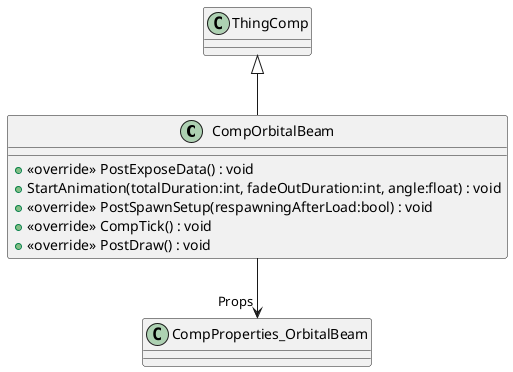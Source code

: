 @startuml
class CompOrbitalBeam {
    + <<override>> PostExposeData() : void
    + StartAnimation(totalDuration:int, fadeOutDuration:int, angle:float) : void
    + <<override>> PostSpawnSetup(respawningAfterLoad:bool) : void
    + <<override>> CompTick() : void
    + <<override>> PostDraw() : void
}
ThingComp <|-- CompOrbitalBeam
CompOrbitalBeam --> "Props" CompProperties_OrbitalBeam
@enduml
